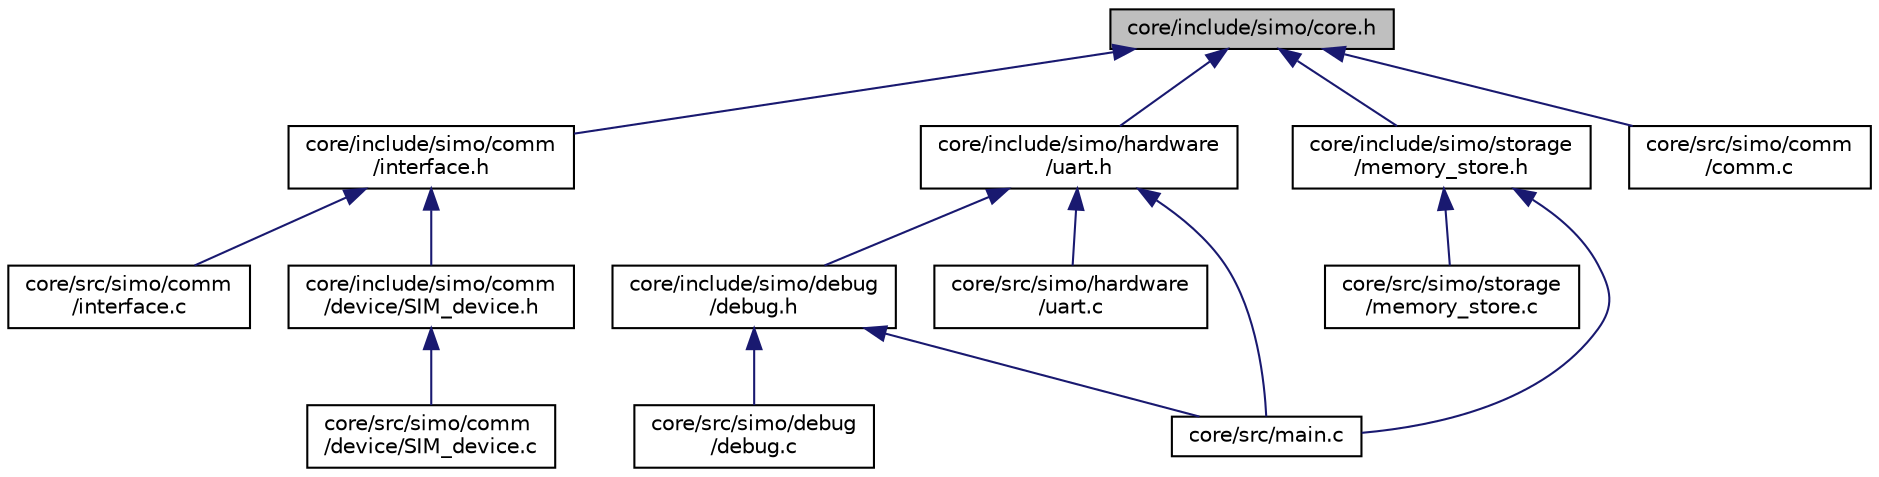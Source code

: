 digraph "core/include/simo/core.h"
{
 // LATEX_PDF_SIZE
  edge [fontname="Helvetica",fontsize="10",labelfontname="Helvetica",labelfontsize="10"];
  node [fontname="Helvetica",fontsize="10",shape=record];
  Node1 [label="core/include/simo/core.h",height=0.2,width=0.4,color="black", fillcolor="grey75", style="filled", fontcolor="black",tooltip="Core de la aplicacion. En este archivo van elementos indispensables para la aplicacion...."];
  Node1 -> Node2 [dir="back",color="midnightblue",fontsize="10",style="solid",fontname="Helvetica"];
  Node2 [label="core/include/simo/comm\l/interface.h",height=0.2,width=0.4,color="black", fillcolor="white", style="filled",URL="$interface_8h.html",tooltip="Interfaz para manejar separar el hardware del los objetos comm."];
  Node2 -> Node3 [dir="back",color="midnightblue",fontsize="10",style="solid",fontname="Helvetica"];
  Node3 [label="core/include/simo/comm\l/device/SIM_device.h",height=0.2,width=0.4,color="black", fillcolor="white", style="filled",URL="$_s_i_m__device_8h.html",tooltip="Driver para el manejo de modulos SIM7000G(NIVEL 1). Depende de SIMO UART."];
  Node3 -> Node4 [dir="back",color="midnightblue",fontsize="10",style="solid",fontname="Helvetica"];
  Node4 [label="core/src/simo/comm\l/device/SIM_device.c",height=0.2,width=0.4,color="black", fillcolor="white", style="filled",URL="$_s_i_m__device_8c.html",tooltip=" "];
  Node2 -> Node5 [dir="back",color="midnightblue",fontsize="10",style="solid",fontname="Helvetica"];
  Node5 [label="core/src/simo/comm\l/interface.c",height=0.2,width=0.4,color="black", fillcolor="white", style="filled",URL="$interface_8c.html",tooltip="Implementacion del interfacez para abstraer hardware."];
  Node1 -> Node6 [dir="back",color="midnightblue",fontsize="10",style="solid",fontname="Helvetica"];
  Node6 [label="core/include/simo/hardware\l/uart.h",height=0.2,width=0.4,color="black", fillcolor="white", style="filled",URL="$uart_8h.html",tooltip="Header de capa para manejor del hardware UART (NIVEL 0)"];
  Node6 -> Node7 [dir="back",color="midnightblue",fontsize="10",style="solid",fontname="Helvetica"];
  Node7 [label="core/include/simo/debug\l/debug.h",height=0.2,width=0.4,color="black", fillcolor="white", style="filled",URL="$debug_8h.html",tooltip="Objeto debug y funciones asociadas."];
  Node7 -> Node8 [dir="back",color="midnightblue",fontsize="10",style="solid",fontname="Helvetica"];
  Node8 [label="core/src/main.c",height=0.2,width=0.4,color="black", fillcolor="white", style="filled",URL="$main_8c.html",tooltip="Aplicacion SIMO v2."];
  Node7 -> Node9 [dir="back",color="midnightblue",fontsize="10",style="solid",fontname="Helvetica"];
  Node9 [label="core/src/simo/debug\l/debug.c",height=0.2,width=0.4,color="black", fillcolor="white", style="filled",URL="$debug_8c.html",tooltip="Funciones para configurar puerto de debug."];
  Node6 -> Node8 [dir="back",color="midnightblue",fontsize="10",style="solid",fontname="Helvetica"];
  Node6 -> Node10 [dir="back",color="midnightblue",fontsize="10",style="solid",fontname="Helvetica"];
  Node10 [label="core/src/simo/hardware\l/uart.c",height=0.2,width=0.4,color="black", fillcolor="white", style="filled",URL="$uart_8c.html",tooltip="Implementacion de capa para manejor del hardware UART (NIVEL 0)"];
  Node1 -> Node11 [dir="back",color="midnightblue",fontsize="10",style="solid",fontname="Helvetica"];
  Node11 [label="core/include/simo/storage\l/memory_store.h",height=0.2,width=0.4,color="black", fillcolor="white", style="filled",URL="$memory__store_8h.html",tooltip="Driver para memory."];
  Node11 -> Node8 [dir="back",color="midnightblue",fontsize="10",style="solid",fontname="Helvetica"];
  Node11 -> Node12 [dir="back",color="midnightblue",fontsize="10",style="solid",fontname="Helvetica"];
  Node12 [label="core/src/simo/storage\l/memory_store.c",height=0.2,width=0.4,color="black", fillcolor="white", style="filled",URL="$memory__store_8c.html",tooltip="Implementacion de driver para el manejor del almacenamiento externo (NIVEL 1).Depende de SIMO SPI."];
  Node1 -> Node13 [dir="back",color="midnightblue",fontsize="10",style="solid",fontname="Helvetica"];
  Node13 [label="core/src/simo/comm\l/comm.c",height=0.2,width=0.4,color="black", fillcolor="white", style="filled",URL="$comm_8c.html",tooltip="API para la comunicacion del sistema."];
}
